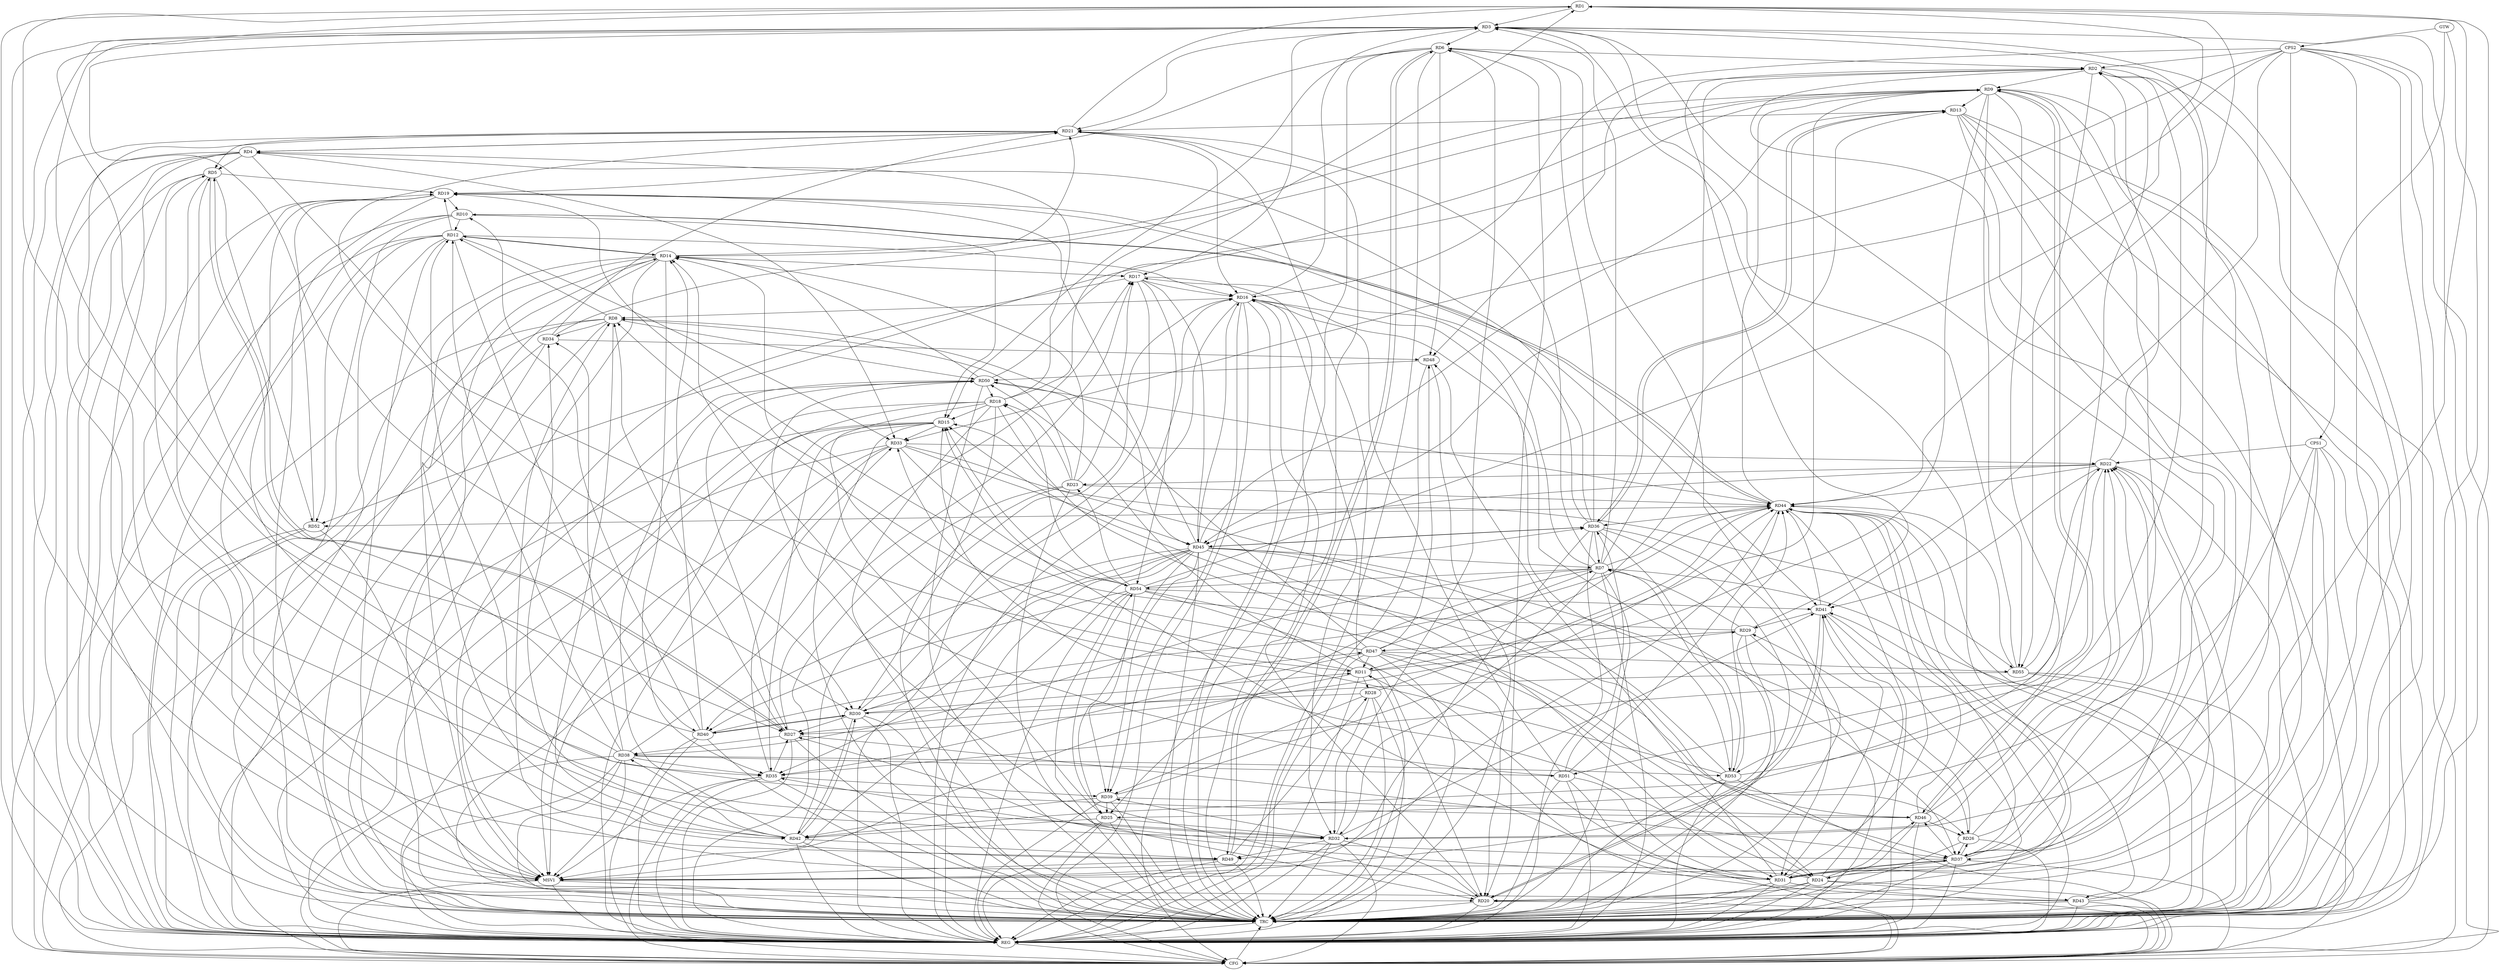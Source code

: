 strict digraph G {
  RD1 [ label="RD1" ];
  RD2 [ label="RD2" ];
  RD3 [ label="RD3" ];
  RD4 [ label="RD4" ];
  RD5 [ label="RD5" ];
  RD6 [ label="RD6" ];
  RD7 [ label="RD7" ];
  RD8 [ label="RD8" ];
  RD9 [ label="RD9" ];
  RD10 [ label="RD10" ];
  RD11 [ label="RD11" ];
  RD12 [ label="RD12" ];
  RD13 [ label="RD13" ];
  RD14 [ label="RD14" ];
  RD15 [ label="RD15" ];
  RD16 [ label="RD16" ];
  RD17 [ label="RD17" ];
  RD18 [ label="RD18" ];
  RD19 [ label="RD19" ];
  RD20 [ label="RD20" ];
  RD21 [ label="RD21" ];
  RD22 [ label="RD22" ];
  RD23 [ label="RD23" ];
  RD24 [ label="RD24" ];
  RD25 [ label="RD25" ];
  RD26 [ label="RD26" ];
  RD27 [ label="RD27" ];
  RD28 [ label="RD28" ];
  RD29 [ label="RD29" ];
  RD30 [ label="RD30" ];
  RD31 [ label="RD31" ];
  RD32 [ label="RD32" ];
  RD33 [ label="RD33" ];
  RD34 [ label="RD34" ];
  RD35 [ label="RD35" ];
  RD36 [ label="RD36" ];
  RD37 [ label="RD37" ];
  RD38 [ label="RD38" ];
  RD39 [ label="RD39" ];
  RD40 [ label="RD40" ];
  RD41 [ label="RD41" ];
  RD42 [ label="RD42" ];
  RD43 [ label="RD43" ];
  RD44 [ label="RD44" ];
  RD45 [ label="RD45" ];
  RD46 [ label="RD46" ];
  RD47 [ label="RD47" ];
  RD48 [ label="RD48" ];
  RD49 [ label="RD49" ];
  RD50 [ label="RD50" ];
  RD51 [ label="RD51" ];
  RD52 [ label="RD52" ];
  RD53 [ label="RD53" ];
  RD54 [ label="RD54" ];
  RD55 [ label="RD55" ];
  CPS1 [ label="CPS1" ];
  CPS2 [ label="CPS2" ];
  GTW [ label="GTW" ];
  REG [ label="REG" ];
  CFG [ label="CFG" ];
  TRC [ label="TRC" ];
  MSV1 [ label="MSV1" ];
  RD1 -> RD3;
  RD18 -> RD1;
  RD21 -> RD1;
  RD1 -> RD27;
  RD31 -> RD1;
  RD1 -> RD32;
  RD54 -> RD1;
  RD6 -> RD2;
  RD2 -> RD9;
  RD2 -> RD11;
  RD22 -> RD2;
  RD29 -> RD2;
  RD37 -> RD2;
  RD2 -> RD48;
  RD2 -> RD51;
  RD2 -> RD53;
  RD2 -> RD55;
  RD3 -> RD6;
  RD7 -> RD3;
  RD16 -> RD3;
  RD3 -> RD17;
  RD3 -> RD20;
  RD3 -> RD21;
  RD3 -> RD30;
  RD37 -> RD3;
  RD38 -> RD3;
  RD53 -> RD3;
  RD55 -> RD3;
  RD4 -> RD5;
  RD4 -> RD11;
  RD18 -> RD4;
  RD4 -> RD21;
  RD21 -> RD4;
  RD4 -> RD33;
  RD36 -> RD4;
  RD5 -> RD19;
  RD21 -> RD5;
  RD24 -> RD5;
  RD5 -> RD27;
  RD27 -> RD5;
  RD5 -> RD32;
  RD40 -> RD5;
  RD5 -> RD52;
  RD6 -> RD15;
  RD6 -> RD19;
  RD6 -> RD20;
  RD32 -> RD6;
  RD36 -> RD6;
  RD6 -> RD48;
  RD6 -> RD49;
  RD49 -> RD6;
  RD7 -> RD13;
  RD7 -> RD17;
  RD7 -> RD21;
  RD7 -> RD25;
  RD29 -> RD7;
  RD7 -> RD32;
  RD36 -> RD7;
  RD7 -> RD38;
  RD45 -> RD7;
  RD47 -> RD7;
  RD53 -> RD7;
  RD7 -> RD54;
  RD8 -> RD12;
  RD16 -> RD8;
  RD23 -> RD8;
  RD27 -> RD8;
  RD8 -> RD34;
  RD8 -> RD42;
  RD8 -> RD45;
  RD47 -> RD8;
  RD49 -> RD8;
  RD8 -> RD50;
  RD11 -> RD9;
  RD9 -> RD13;
  RD14 -> RD9;
  RD26 -> RD9;
  RD9 -> RD27;
  RD34 -> RD9;
  RD9 -> RD42;
  RD44 -> RD9;
  RD9 -> RD46;
  RD46 -> RD9;
  RD50 -> RD9;
  RD9 -> RD52;
  RD9 -> RD55;
  RD10 -> RD12;
  RD10 -> RD15;
  RD19 -> RD10;
  RD40 -> RD10;
  RD44 -> RD10;
  RD11 -> RD28;
  RD11 -> RD29;
  RD30 -> RD11;
  RD11 -> RD33;
  RD43 -> RD11;
  RD47 -> RD11;
  RD11 -> RD50;
  RD12 -> RD14;
  RD14 -> RD12;
  RD12 -> RD16;
  RD12 -> RD19;
  RD12 -> RD20;
  RD12 -> RD33;
  RD38 -> RD12;
  RD12 -> RD40;
  RD46 -> RD12;
  RD12 -> RD52;
  RD13 -> RD21;
  RD13 -> RD36;
  RD36 -> RD13;
  RD13 -> RD37;
  RD45 -> RD13;
  RD14 -> RD17;
  RD14 -> RD21;
  RD23 -> RD14;
  RD14 -> RD35;
  RD40 -> RD14;
  RD14 -> RD42;
  RD43 -> RD14;
  RD50 -> RD14;
  RD51 -> RD14;
  RD53 -> RD14;
  RD18 -> RD15;
  RD24 -> RD15;
  RD31 -> RD15;
  RD15 -> RD33;
  RD15 -> RD35;
  RD46 -> RD15;
  RD53 -> RD15;
  RD54 -> RD15;
  RD17 -> RD16;
  RD20 -> RD16;
  RD21 -> RD16;
  RD30 -> RD16;
  RD16 -> RD32;
  RD16 -> RD37;
  RD16 -> RD39;
  RD42 -> RD16;
  RD45 -> RD16;
  RD51 -> RD16;
  RD16 -> RD53;
  RD23 -> RD17;
  RD27 -> RD17;
  RD38 -> RD17;
  RD17 -> RD45;
  RD17 -> RD54;
  RD23 -> RD18;
  RD18 -> RD25;
  RD18 -> RD26;
  RD18 -> RD30;
  RD50 -> RD18;
  RD54 -> RD18;
  RD29 -> RD19;
  RD19 -> RD35;
  RD36 -> RD19;
  RD19 -> RD41;
  RD45 -> RD19;
  RD52 -> RD19;
  RD21 -> RD20;
  RD23 -> RD20;
  RD24 -> RD20;
  RD32 -> RD20;
  RD20 -> RD41;
  RD41 -> RD20;
  RD47 -> RD20;
  RD20 -> RD54;
  RD21 -> RD30;
  RD34 -> RD21;
  RD21 -> RD49;
  RD22 -> RD23;
  RD26 -> RD22;
  RD31 -> RD22;
  RD32 -> RD22;
  RD33 -> RD22;
  RD22 -> RD35;
  RD37 -> RD22;
  RD22 -> RD41;
  RD22 -> RD45;
  RD46 -> RD22;
  RD55 -> RD22;
  RD54 -> RD23;
  RD37 -> RD24;
  RD24 -> RD41;
  RD24 -> RD43;
  RD24 -> RD46;
  RD47 -> RD24;
  RD54 -> RD24;
  RD25 -> RD32;
  RD39 -> RD25;
  RD25 -> RD42;
  RD45 -> RD25;
  RD26 -> RD29;
  RD26 -> RD37;
  RD37 -> RD26;
  RD45 -> RD26;
  RD46 -> RD26;
  RD30 -> RD27;
  RD31 -> RD27;
  RD35 -> RD27;
  RD27 -> RD37;
  RD27 -> RD38;
  RD50 -> RD27;
  RD55 -> RD27;
  RD28 -> RD30;
  RD28 -> RD32;
  RD28 -> RD39;
  RD49 -> RD28;
  RD41 -> RD29;
  RD29 -> RD47;
  RD30 -> RD40;
  RD40 -> RD30;
  RD30 -> RD42;
  RD42 -> RD30;
  RD45 -> RD30;
  RD30 -> RD47;
  RD36 -> RD31;
  RD31 -> RD37;
  RD37 -> RD31;
  RD41 -> RD31;
  RD45 -> RD31;
  RD31 -> RD48;
  RD51 -> RD31;
  RD54 -> RD31;
  RD32 -> RD39;
  RD32 -> RD41;
  RD32 -> RD49;
  RD32 -> RD50;
  RD35 -> RD33;
  RD33 -> RD45;
  RD33 -> RD54;
  RD33 -> RD55;
  RD38 -> RD34;
  RD42 -> RD34;
  RD34 -> RD48;
  RD37 -> RD35;
  RD38 -> RD35;
  RD35 -> RD39;
  RD45 -> RD35;
  RD47 -> RD35;
  RD44 -> RD36;
  RD36 -> RD45;
  RD45 -> RD36;
  RD51 -> RD36;
  RD36 -> RD53;
  RD54 -> RD36;
  RD45 -> RD37;
  RD37 -> RD46;
  RD42 -> RD38;
  RD38 -> RD51;
  RD38 -> RD53;
  RD39 -> RD42;
  RD45 -> RD39;
  RD39 -> RD46;
  RD54 -> RD39;
  RD45 -> RD40;
  RD54 -> RD40;
  RD43 -> RD41;
  RD54 -> RD41;
  RD42 -> RD49;
  RD42 -> RD50;
  RD52 -> RD42;
  RD44 -> RD49;
  RD44 -> RD52;
  RD47 -> RD48;
  RD47 -> RD50;
  RD47 -> RD55;
  RD48 -> RD50;
  CPS1 -> RD32;
  CPS1 -> RD25;
  CPS1 -> RD20;
  CPS1 -> RD22;
  CPS2 -> RD45;
  CPS2 -> RD43;
  CPS2 -> RD37;
  CPS2 -> RD16;
  CPS2 -> RD2;
  CPS2 -> RD33;
  CPS2 -> RD41;
  GTW -> CPS1;
  GTW -> CPS2;
  RD1 -> REG;
  RD2 -> REG;
  RD3 -> REG;
  RD4 -> REG;
  RD5 -> REG;
  RD6 -> REG;
  RD7 -> REG;
  RD8 -> REG;
  RD9 -> REG;
  RD10 -> REG;
  RD11 -> REG;
  RD12 -> REG;
  RD13 -> REG;
  RD14 -> REG;
  RD15 -> REG;
  RD16 -> REG;
  RD17 -> REG;
  RD18 -> REG;
  RD19 -> REG;
  RD20 -> REG;
  RD21 -> REG;
  RD22 -> REG;
  RD23 -> REG;
  RD24 -> REG;
  RD25 -> REG;
  RD26 -> REG;
  RD27 -> REG;
  RD28 -> REG;
  RD29 -> REG;
  RD30 -> REG;
  RD31 -> REG;
  RD32 -> REG;
  RD33 -> REG;
  RD34 -> REG;
  RD35 -> REG;
  RD36 -> REG;
  RD37 -> REG;
  RD38 -> REG;
  RD39 -> REG;
  RD40 -> REG;
  RD41 -> REG;
  RD42 -> REG;
  RD43 -> REG;
  RD44 -> REG;
  RD45 -> REG;
  RD46 -> REG;
  RD47 -> REG;
  RD48 -> REG;
  RD49 -> REG;
  RD50 -> REG;
  RD51 -> REG;
  RD52 -> REG;
  RD53 -> REG;
  RD54 -> REG;
  RD55 -> REG;
  CPS1 -> REG;
  CPS2 -> REG;
  RD25 -> CFG;
  RD13 -> CFG;
  RD40 -> CFG;
  RD4 -> CFG;
  RD16 -> CFG;
  RD24 -> CFG;
  CPS2 -> CFG;
  RD51 -> CFG;
  RD6 -> CFG;
  RD15 -> CFG;
  RD32 -> CFG;
  RD3 -> CFG;
  RD10 -> CFG;
  RD43 -> CFG;
  RD37 -> CFG;
  RD8 -> CFG;
  RD35 -> CFG;
  RD14 -> CFG;
  RD53 -> CFG;
  RD7 -> CFG;
  RD20 -> CFG;
  RD38 -> CFG;
  RD31 -> CFG;
  REG -> CFG;
  RD1 -> TRC;
  RD2 -> TRC;
  RD3 -> TRC;
  RD4 -> TRC;
  RD5 -> TRC;
  RD6 -> TRC;
  RD7 -> TRC;
  RD8 -> TRC;
  RD9 -> TRC;
  RD10 -> TRC;
  RD11 -> TRC;
  RD12 -> TRC;
  RD13 -> TRC;
  RD14 -> TRC;
  RD15 -> TRC;
  RD16 -> TRC;
  RD17 -> TRC;
  RD18 -> TRC;
  RD19 -> TRC;
  RD20 -> TRC;
  RD21 -> TRC;
  RD22 -> TRC;
  RD23 -> TRC;
  RD24 -> TRC;
  RD25 -> TRC;
  RD26 -> TRC;
  RD27 -> TRC;
  RD28 -> TRC;
  RD29 -> TRC;
  RD30 -> TRC;
  RD31 -> TRC;
  RD32 -> TRC;
  RD33 -> TRC;
  RD34 -> TRC;
  RD35 -> TRC;
  RD36 -> TRC;
  RD37 -> TRC;
  RD38 -> TRC;
  RD39 -> TRC;
  RD40 -> TRC;
  RD41 -> TRC;
  RD42 -> TRC;
  RD43 -> TRC;
  RD44 -> TRC;
  RD45 -> TRC;
  RD46 -> TRC;
  RD47 -> TRC;
  RD48 -> TRC;
  RD49 -> TRC;
  RD50 -> TRC;
  RD51 -> TRC;
  RD52 -> TRC;
  RD53 -> TRC;
  RD54 -> TRC;
  RD55 -> TRC;
  CPS1 -> TRC;
  CPS2 -> TRC;
  GTW -> TRC;
  CFG -> TRC;
  TRC -> REG;
  RD39 -> RD44;
  RD46 -> RD44;
  RD37 -> RD44;
  RD55 -> RD44;
  RD31 -> RD44;
  RD24 -> RD44;
  RD23 -> RD44;
  RD51 -> RD44;
  RD53 -> RD44;
  RD1 -> RD44;
  RD41 -> RD44;
  RD28 -> RD44;
  RD22 -> RD44;
  RD10 -> RD44;
  RD7 -> RD44;
  RD50 -> RD44;
  RD43 -> RD44;
  RD40 -> RD44;
  RD11 -> MSV1;
  RD12 -> MSV1;
  RD14 -> MSV1;
  RD15 -> MSV1;
  RD17 -> MSV1;
  RD29 -> MSV1;
  RD33 -> MSV1;
  RD35 -> MSV1;
  RD36 -> MSV1;
  RD38 -> MSV1;
  RD45 -> MSV1;
  RD18 -> MSV1;
  RD13 -> MSV1;
  RD3 -> MSV1;
  RD19 -> MSV1;
  RD49 -> MSV1;
  RD4 -> MSV1;
  MSV1 -> REG;
  MSV1 -> TRC;
  MSV1 -> CFG;
}

